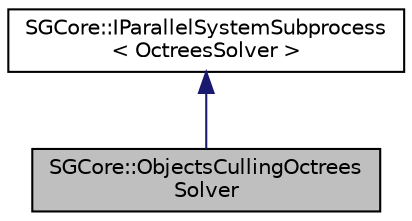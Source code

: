 digraph "SGCore::ObjectsCullingOctreesSolver"
{
 // LATEX_PDF_SIZE
  edge [fontname="Helvetica",fontsize="10",labelfontname="Helvetica",labelfontsize="10"];
  node [fontname="Helvetica",fontsize="10",shape=record];
  Node1 [label="SGCore::ObjectsCullingOctrees\lSolver",height=0.2,width=0.4,color="black", fillcolor="grey75", style="filled", fontcolor="black",tooltip=" "];
  Node2 -> Node1 [dir="back",color="midnightblue",fontsize="10",style="solid"];
  Node2 [label="SGCore::IParallelSystemSubprocess\l\< OctreesSolver \>",height=0.2,width=0.4,color="black", fillcolor="white", style="filled",URL="$structSGCore_1_1IParallelSystemSubprocess.html",tooltip=" "];
}
